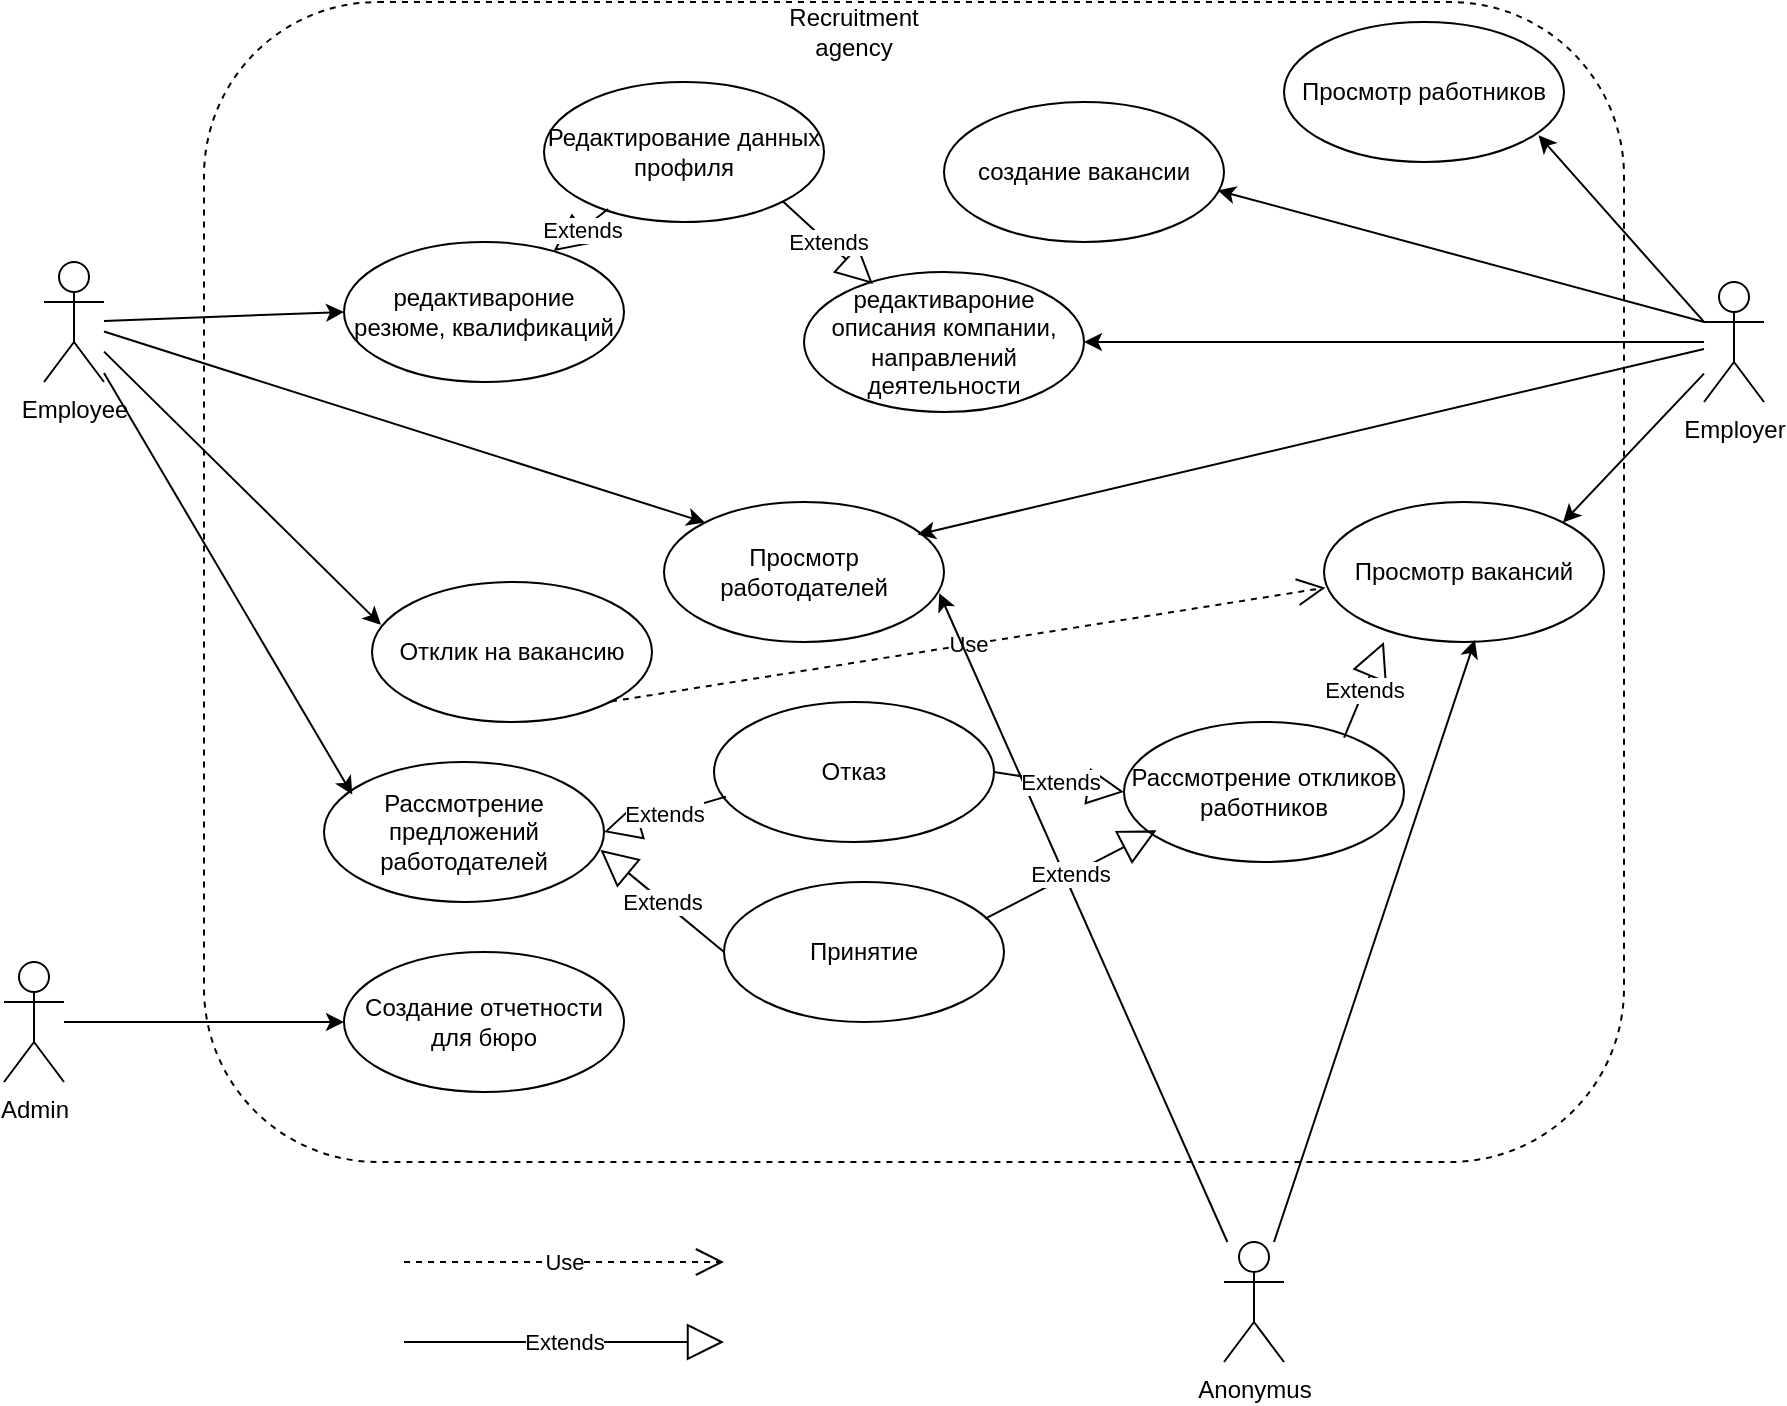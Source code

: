 <mxfile version="22.1.22" type="embed">
  <diagram name="Страница — 1" id="fzrg4YqHVmjZjBn9x64Y">
    <mxGraphModel dx="968" dy="544" grid="1" gridSize="10" guides="1" tooltips="1" connect="1" arrows="1" fold="1" page="1" pageScale="1" pageWidth="827" pageHeight="1169" math="0" shadow="0">
      <root>
        <mxCell id="0" />
        <mxCell id="1" parent="0" />
        <mxCell id="qmjU7QHZ67Lo4M-heRAl-1" value="" style="rounded=1;whiteSpace=wrap;html=1;dashed=1;" parent="1" vertex="1">
          <mxGeometry x="190" y="150" width="710" height="580" as="geometry" />
        </mxCell>
        <mxCell id="qmjU7QHZ67Lo4M-heRAl-2" value="Recruitment agency" style="text;html=1;align=center;verticalAlign=middle;whiteSpace=wrap;rounded=0;" parent="1" vertex="1">
          <mxGeometry x="485" y="150" width="60" height="30" as="geometry" />
        </mxCell>
        <mxCell id="qmjU7QHZ67Lo4M-heRAl-3" value="Admin" style="shape=umlActor;verticalLabelPosition=bottom;verticalAlign=top;html=1;outlineConnect=0;" parent="1" vertex="1">
          <mxGeometry x="90" y="630" width="30" height="60" as="geometry" />
        </mxCell>
        <mxCell id="qmjU7QHZ67Lo4M-heRAl-4" value="Employee" style="shape=umlActor;verticalLabelPosition=bottom;verticalAlign=top;html=1;outlineConnect=0;" parent="1" vertex="1">
          <mxGeometry x="110" y="280" width="30" height="60" as="geometry" />
        </mxCell>
        <mxCell id="qmjU7QHZ67Lo4M-heRAl-5" value="Employer" style="shape=umlActor;verticalLabelPosition=bottom;verticalAlign=top;html=1;outlineConnect=0;" parent="1" vertex="1">
          <mxGeometry x="940" y="290" width="30" height="60" as="geometry" />
        </mxCell>
        <mxCell id="qmjU7QHZ67Lo4M-heRAl-6" value="редактивароние резюме, квалификаций" style="ellipse;whiteSpace=wrap;html=1;" parent="1" vertex="1">
          <mxGeometry x="260" y="270" width="140" height="70" as="geometry" />
        </mxCell>
        <mxCell id="qmjU7QHZ67Lo4M-heRAl-7" value="редактивароние описания компании, направлений деятельности" style="ellipse;whiteSpace=wrap;html=1;" parent="1" vertex="1">
          <mxGeometry x="490" y="285" width="140" height="70" as="geometry" />
        </mxCell>
        <mxCell id="qmjU7QHZ67Lo4M-heRAl-8" value="Редактирование данных профиля" style="ellipse;whiteSpace=wrap;html=1;" parent="1" vertex="1">
          <mxGeometry x="360" y="190" width="140" height="70" as="geometry" />
        </mxCell>
        <mxCell id="qmjU7QHZ67Lo4M-heRAl-9" value="Use" style="endArrow=open;endSize=12;dashed=1;html=1;rounded=0;" parent="1" edge="1">
          <mxGeometry width="160" relative="1" as="geometry">
            <mxPoint x="290" y="780" as="sourcePoint" />
            <mxPoint x="450" y="780" as="targetPoint" />
          </mxGeometry>
        </mxCell>
        <mxCell id="qmjU7QHZ67Lo4M-heRAl-10" value="Extends" style="endArrow=block;endSize=16;endFill=0;html=1;rounded=0;" parent="1" edge="1">
          <mxGeometry width="160" relative="1" as="geometry">
            <mxPoint x="290" y="820" as="sourcePoint" />
            <mxPoint x="450" y="820" as="targetPoint" />
            <mxPoint as="offset" />
          </mxGeometry>
        </mxCell>
        <mxCell id="qmjU7QHZ67Lo4M-heRAl-11" value="Extends" style="endArrow=block;endSize=16;endFill=0;html=1;rounded=0;exitX=0.229;exitY=0.907;exitDx=0;exitDy=0;exitPerimeter=0;entryX=0.749;entryY=0.065;entryDx=0;entryDy=0;entryPerimeter=0;" parent="1" source="qmjU7QHZ67Lo4M-heRAl-8" target="qmjU7QHZ67Lo4M-heRAl-6" edge="1">
          <mxGeometry width="160" relative="1" as="geometry">
            <mxPoint x="310" y="620" as="sourcePoint" />
            <mxPoint x="470" y="620" as="targetPoint" />
            <mxPoint as="offset" />
          </mxGeometry>
        </mxCell>
        <mxCell id="qmjU7QHZ67Lo4M-heRAl-12" value="Extends" style="endArrow=block;endSize=16;endFill=0;html=1;rounded=0;exitX=1;exitY=1;exitDx=0;exitDy=0;entryX=0.246;entryY=0.085;entryDx=0;entryDy=0;entryPerimeter=0;" parent="1" source="qmjU7QHZ67Lo4M-heRAl-8" target="qmjU7QHZ67Lo4M-heRAl-7" edge="1">
          <mxGeometry width="160" relative="1" as="geometry">
            <mxPoint x="392" y="253" as="sourcePoint" />
            <mxPoint x="375" y="285" as="targetPoint" />
            <mxPoint as="offset" />
          </mxGeometry>
        </mxCell>
        <mxCell id="qmjU7QHZ67Lo4M-heRAl-13" value="" style="endArrow=classic;html=1;rounded=0;entryX=0;entryY=0.5;entryDx=0;entryDy=0;" parent="1" source="qmjU7QHZ67Lo4M-heRAl-4" target="qmjU7QHZ67Lo4M-heRAl-6" edge="1">
          <mxGeometry width="50" height="50" relative="1" as="geometry">
            <mxPoint x="350" y="410" as="sourcePoint" />
            <mxPoint x="400" y="360" as="targetPoint" />
          </mxGeometry>
        </mxCell>
        <mxCell id="qmjU7QHZ67Lo4M-heRAl-14" value="" style="endArrow=classic;html=1;rounded=0;entryX=1;entryY=0.5;entryDx=0;entryDy=0;" parent="1" source="qmjU7QHZ67Lo4M-heRAl-5" target="qmjU7QHZ67Lo4M-heRAl-7" edge="1">
          <mxGeometry width="50" height="50" relative="1" as="geometry">
            <mxPoint x="150" y="319" as="sourcePoint" />
            <mxPoint x="270" y="315" as="targetPoint" />
          </mxGeometry>
        </mxCell>
        <mxCell id="qmjU7QHZ67Lo4M-heRAl-15" value="Anonymus" style="shape=umlActor;verticalLabelPosition=bottom;verticalAlign=top;html=1;" parent="1" vertex="1">
          <mxGeometry x="700" y="770" width="30" height="60" as="geometry" />
        </mxCell>
        <mxCell id="qmjU7QHZ67Lo4M-heRAl-16" value="Просмотр вакансий" style="ellipse;whiteSpace=wrap;html=1;" parent="1" vertex="1">
          <mxGeometry x="750" y="400" width="140" height="70" as="geometry" />
        </mxCell>
        <mxCell id="qmjU7QHZ67Lo4M-heRAl-17" value="Отклик на вакансию" style="ellipse;whiteSpace=wrap;html=1;" parent="1" vertex="1">
          <mxGeometry x="274" y="440" width="140" height="70" as="geometry" />
        </mxCell>
        <mxCell id="qmjU7QHZ67Lo4M-heRAl-18" value="" style="endArrow=classic;html=1;rounded=0;entryX=0.032;entryY=0.306;entryDx=0;entryDy=0;entryPerimeter=0;" parent="1" source="qmjU7QHZ67Lo4M-heRAl-4" target="qmjU7QHZ67Lo4M-heRAl-17" edge="1">
          <mxGeometry width="50" height="50" relative="1" as="geometry">
            <mxPoint x="150" y="319" as="sourcePoint" />
            <mxPoint x="270" y="315" as="targetPoint" />
          </mxGeometry>
        </mxCell>
        <mxCell id="qmjU7QHZ67Lo4M-heRAl-19" value="Use" style="endArrow=open;endSize=12;dashed=1;html=1;rounded=0;exitX=1;exitY=1;exitDx=0;exitDy=0;entryX=0.005;entryY=0.612;entryDx=0;entryDy=0;entryPerimeter=0;" parent="1" source="qmjU7QHZ67Lo4M-heRAl-17" target="qmjU7QHZ67Lo4M-heRAl-16" edge="1">
          <mxGeometry width="160" relative="1" as="geometry">
            <mxPoint x="310" y="580" as="sourcePoint" />
            <mxPoint x="470" y="580" as="targetPoint" />
          </mxGeometry>
        </mxCell>
        <mxCell id="qmjU7QHZ67Lo4M-heRAl-20" value="" style="endArrow=classic;html=1;rounded=0;entryX=0.539;entryY=0.986;entryDx=0;entryDy=0;entryPerimeter=0;" parent="1" source="qmjU7QHZ67Lo4M-heRAl-15" target="qmjU7QHZ67Lo4M-heRAl-16" edge="1">
          <mxGeometry width="50" height="50" relative="1" as="geometry">
            <mxPoint x="750" y="329" as="sourcePoint" />
            <mxPoint x="610" y="315" as="targetPoint" />
          </mxGeometry>
        </mxCell>
        <mxCell id="qmjU7QHZ67Lo4M-heRAl-21" value="Просмотр работодателей" style="ellipse;whiteSpace=wrap;html=1;" parent="1" vertex="1">
          <mxGeometry x="420" y="400" width="140" height="70" as="geometry" />
        </mxCell>
        <mxCell id="qmjU7QHZ67Lo4M-heRAl-22" value="" style="endArrow=classic;html=1;rounded=0;entryX=0;entryY=0;entryDx=0;entryDy=0;" parent="1" source="qmjU7QHZ67Lo4M-heRAl-4" target="qmjU7QHZ67Lo4M-heRAl-21" edge="1">
          <mxGeometry width="50" height="50" relative="1" as="geometry">
            <mxPoint x="150" y="326" as="sourcePoint" />
            <mxPoint x="304" y="391" as="targetPoint" />
          </mxGeometry>
        </mxCell>
        <mxCell id="qmjU7QHZ67Lo4M-heRAl-23" value="" style="endArrow=classic;html=1;rounded=0;entryX=1;entryY=0;entryDx=0;entryDy=0;" parent="1" source="qmjU7QHZ67Lo4M-heRAl-5" target="qmjU7QHZ67Lo4M-heRAl-16" edge="1">
          <mxGeometry width="50" height="50" relative="1" as="geometry">
            <mxPoint x="740" y="330" as="sourcePoint" />
            <mxPoint x="610" y="315" as="targetPoint" />
          </mxGeometry>
        </mxCell>
        <mxCell id="qmjU7QHZ67Lo4M-heRAl-24" value="" style="endArrow=classic;html=1;rounded=0;entryX=0.905;entryY=0.233;entryDx=0;entryDy=0;entryPerimeter=0;" parent="1" source="qmjU7QHZ67Lo4M-heRAl-5" target="qmjU7QHZ67Lo4M-heRAl-21" edge="1">
          <mxGeometry width="50" height="50" relative="1" as="geometry">
            <mxPoint x="750" y="340" as="sourcePoint" />
            <mxPoint x="604" y="450" as="targetPoint" />
          </mxGeometry>
        </mxCell>
        <mxCell id="qmjU7QHZ67Lo4M-heRAl-25" value="Создание отчетности для бюро" style="ellipse;whiteSpace=wrap;html=1;" parent="1" vertex="1">
          <mxGeometry x="260" y="625" width="140" height="70" as="geometry" />
        </mxCell>
        <mxCell id="qmjU7QHZ67Lo4M-heRAl-26" value="" style="endArrow=classic;html=1;rounded=0;entryX=0;entryY=0.5;entryDx=0;entryDy=0;" parent="1" source="qmjU7QHZ67Lo4M-heRAl-3" target="qmjU7QHZ67Lo4M-heRAl-25" edge="1">
          <mxGeometry width="50" height="50" relative="1" as="geometry">
            <mxPoint x="150" y="333" as="sourcePoint" />
            <mxPoint x="304" y="470" as="targetPoint" />
          </mxGeometry>
        </mxCell>
        <mxCell id="qmjU7QHZ67Lo4M-heRAl-27" value="" style="endArrow=classic;html=1;rounded=0;entryX=0.983;entryY=0.651;entryDx=0;entryDy=0;entryPerimeter=0;" parent="1" source="qmjU7QHZ67Lo4M-heRAl-15" target="qmjU7QHZ67Lo4M-heRAl-21" edge="1">
          <mxGeometry width="50" height="50" relative="1" as="geometry">
            <mxPoint x="740" y="644" as="sourcePoint" />
            <mxPoint x="660" y="505" as="targetPoint" />
          </mxGeometry>
        </mxCell>
        <mxCell id="qmjU7QHZ67Lo4M-heRAl-28" value="Рассмотрение предложений работодателей" style="ellipse;whiteSpace=wrap;html=1;" parent="1" vertex="1">
          <mxGeometry x="250" y="530" width="140" height="70" as="geometry" />
        </mxCell>
        <mxCell id="qmjU7QHZ67Lo4M-heRAl-29" value="" style="endArrow=classic;html=1;rounded=0;entryX=0.101;entryY=0.233;entryDx=0;entryDy=0;entryPerimeter=0;" parent="1" source="qmjU7QHZ67Lo4M-heRAl-4" target="qmjU7QHZ67Lo4M-heRAl-28" edge="1">
          <mxGeometry width="50" height="50" relative="1" as="geometry">
            <mxPoint x="150" y="335" as="sourcePoint" />
            <mxPoint x="288" y="471" as="targetPoint" />
          </mxGeometry>
        </mxCell>
        <mxCell id="qmjU7QHZ67Lo4M-heRAl-30" value="Отказ&lt;span style=&quot;color: rgba(0, 0, 0, 0); font-family: monospace; font-size: 0px; text-align: start; text-wrap-mode: nowrap;&quot;&gt;%3CmxGraphModel%3E%3Croot%3E%3CmxCell%20id%3D%220%22%2F%3E%3CmxCell%20id%3D%221%22%20parent%3D%220%22%2F%3E%3CmxCell%20id%3D%222%22%20value%3D%22%22%20style%3D%22endArrow%3Dclassic%3Bhtml%3D1%3Brounded%3D0%3BentryX%3D0.032%3BentryY%3D0.306%3BentryDx%3D0%3BentryDy%3D0%3BentryPerimeter%3D0%3B%22%20edge%3D%221%22%20parent%3D%221%22%3E%3CmxGeometry%20width%3D%2250%22%20height%3D%2250%22%20relative%3D%221%22%20as%3D%22geometry%22%3E%3CmxPoint%20x%3D%22140%22%20y%3D%22325%22%20as%3D%22sourcePoint%22%2F%3E%3CmxPoint%20x%3D%22278%22%20y%3D%22461%22%20as%3D%22targetPoint%22%2F%3E%3C%2FmxGeometry%3E%3C%2FmxCell%3E%3C%2Froot%3E%3C%2FmxGraphModel%3E&lt;/span&gt;" style="ellipse;whiteSpace=wrap;html=1;" parent="1" vertex="1">
          <mxGeometry x="445" y="500" width="140" height="70" as="geometry" />
        </mxCell>
        <mxCell id="qmjU7QHZ67Lo4M-heRAl-31" value="Принятие" style="ellipse;whiteSpace=wrap;html=1;" parent="1" vertex="1">
          <mxGeometry x="450" y="590" width="140" height="70" as="geometry" />
        </mxCell>
        <mxCell id="qmjU7QHZ67Lo4M-heRAl-32" value="Extends" style="endArrow=block;endSize=16;endFill=0;html=1;rounded=0;exitX=0;exitY=0.5;exitDx=0;exitDy=0;entryX=0.987;entryY=0.627;entryDx=0;entryDy=0;entryPerimeter=0;" parent="1" source="qmjU7QHZ67Lo4M-heRAl-31" target="qmjU7QHZ67Lo4M-heRAl-28" edge="1">
          <mxGeometry width="160" relative="1" as="geometry">
            <mxPoint x="300" y="830" as="sourcePoint" />
            <mxPoint x="460" y="830" as="targetPoint" />
            <mxPoint as="offset" />
          </mxGeometry>
        </mxCell>
        <mxCell id="qmjU7QHZ67Lo4M-heRAl-33" value="Extends" style="endArrow=block;endSize=16;endFill=0;html=1;rounded=0;exitX=0.043;exitY=0.676;exitDx=0;exitDy=0;entryX=1;entryY=0.5;entryDx=0;entryDy=0;exitPerimeter=0;" parent="1" source="qmjU7QHZ67Lo4M-heRAl-30" target="qmjU7QHZ67Lo4M-heRAl-28" edge="1">
          <mxGeometry width="160" relative="1" as="geometry">
            <mxPoint x="460" y="635" as="sourcePoint" />
            <mxPoint x="398" y="584" as="targetPoint" />
            <mxPoint as="offset" />
          </mxGeometry>
        </mxCell>
        <mxCell id="qmjU7QHZ67Lo4M-heRAl-34" value="Просмотр работников" style="ellipse;whiteSpace=wrap;html=1;" parent="1" vertex="1">
          <mxGeometry x="730" y="160" width="140" height="70" as="geometry" />
        </mxCell>
        <mxCell id="qmjU7QHZ67Lo4M-heRAl-35" value="" style="endArrow=classic;html=1;rounded=0;entryX=0.909;entryY=0.809;entryDx=0;entryDy=0;entryPerimeter=0;exitX=0;exitY=0.333;exitDx=0;exitDy=0;exitPerimeter=0;" parent="1" source="qmjU7QHZ67Lo4M-heRAl-5" target="qmjU7QHZ67Lo4M-heRAl-34" edge="1">
          <mxGeometry width="50" height="50" relative="1" as="geometry">
            <mxPoint x="870" y="320" as="sourcePoint" />
            <mxPoint x="720" y="315" as="targetPoint" />
          </mxGeometry>
        </mxCell>
        <mxCell id="qmjU7QHZ67Lo4M-heRAl-36" value="Рассмотрение откликов работников" style="ellipse;whiteSpace=wrap;html=1;" parent="1" vertex="1">
          <mxGeometry x="650" y="510" width="140" height="70" as="geometry" />
        </mxCell>
        <mxCell id="qmjU7QHZ67Lo4M-heRAl-37" value="Extends" style="endArrow=block;endSize=16;endFill=0;html=1;rounded=0;exitX=0.933;exitY=0.262;exitDx=0;exitDy=0;entryX=0.116;entryY=0.774;entryDx=0;entryDy=0;entryPerimeter=0;exitPerimeter=0;" parent="1" source="qmjU7QHZ67Lo4M-heRAl-31" target="qmjU7QHZ67Lo4M-heRAl-36" edge="1">
          <mxGeometry width="160" relative="1" as="geometry">
            <mxPoint x="460" y="635" as="sourcePoint" />
            <mxPoint x="398" y="584" as="targetPoint" />
            <mxPoint as="offset" />
          </mxGeometry>
        </mxCell>
        <mxCell id="qmjU7QHZ67Lo4M-heRAl-38" value="Extends" style="endArrow=block;endSize=16;endFill=0;html=1;rounded=0;exitX=1;exitY=0.5;exitDx=0;exitDy=0;entryX=0;entryY=0.5;entryDx=0;entryDy=0;" parent="1" source="qmjU7QHZ67Lo4M-heRAl-30" target="qmjU7QHZ67Lo4M-heRAl-36" edge="1">
          <mxGeometry width="160" relative="1" as="geometry">
            <mxPoint x="591" y="618" as="sourcePoint" />
            <mxPoint x="656" y="574" as="targetPoint" />
            <mxPoint as="offset" />
          </mxGeometry>
        </mxCell>
        <mxCell id="qmjU7QHZ67Lo4M-heRAl-39" value="Extends" style="endArrow=block;endSize=16;endFill=0;html=1;rounded=0;exitX=0.786;exitY=0.112;exitDx=0;exitDy=0;entryX=0.214;entryY=1;entryDx=0;entryDy=0;entryPerimeter=0;exitPerimeter=0;" parent="1" source="qmjU7QHZ67Lo4M-heRAl-36" target="qmjU7QHZ67Lo4M-heRAl-16" edge="1">
          <mxGeometry width="160" relative="1" as="geometry">
            <mxPoint x="591" y="618" as="sourcePoint" />
            <mxPoint x="676" y="574" as="targetPoint" />
            <mxPoint as="offset" />
          </mxGeometry>
        </mxCell>
        <mxCell id="2" value="создание вакансии" style="ellipse;whiteSpace=wrap;html=1;" vertex="1" parent="1">
          <mxGeometry x="560" y="200" width="140" height="70" as="geometry" />
        </mxCell>
        <mxCell id="3" value="" style="endArrow=classic;html=1;rounded=0;entryX=0.977;entryY=0.631;entryDx=0;entryDy=0;entryPerimeter=0;exitX=0;exitY=0.333;exitDx=0;exitDy=0;exitPerimeter=0;" edge="1" parent="1" source="qmjU7QHZ67Lo4M-heRAl-5" target="2">
          <mxGeometry width="50" height="50" relative="1" as="geometry">
            <mxPoint x="940" y="310" as="sourcePoint" />
            <mxPoint x="867" y="227" as="targetPoint" />
          </mxGeometry>
        </mxCell>
      </root>
    </mxGraphModel>
  </diagram>
</mxfile>

